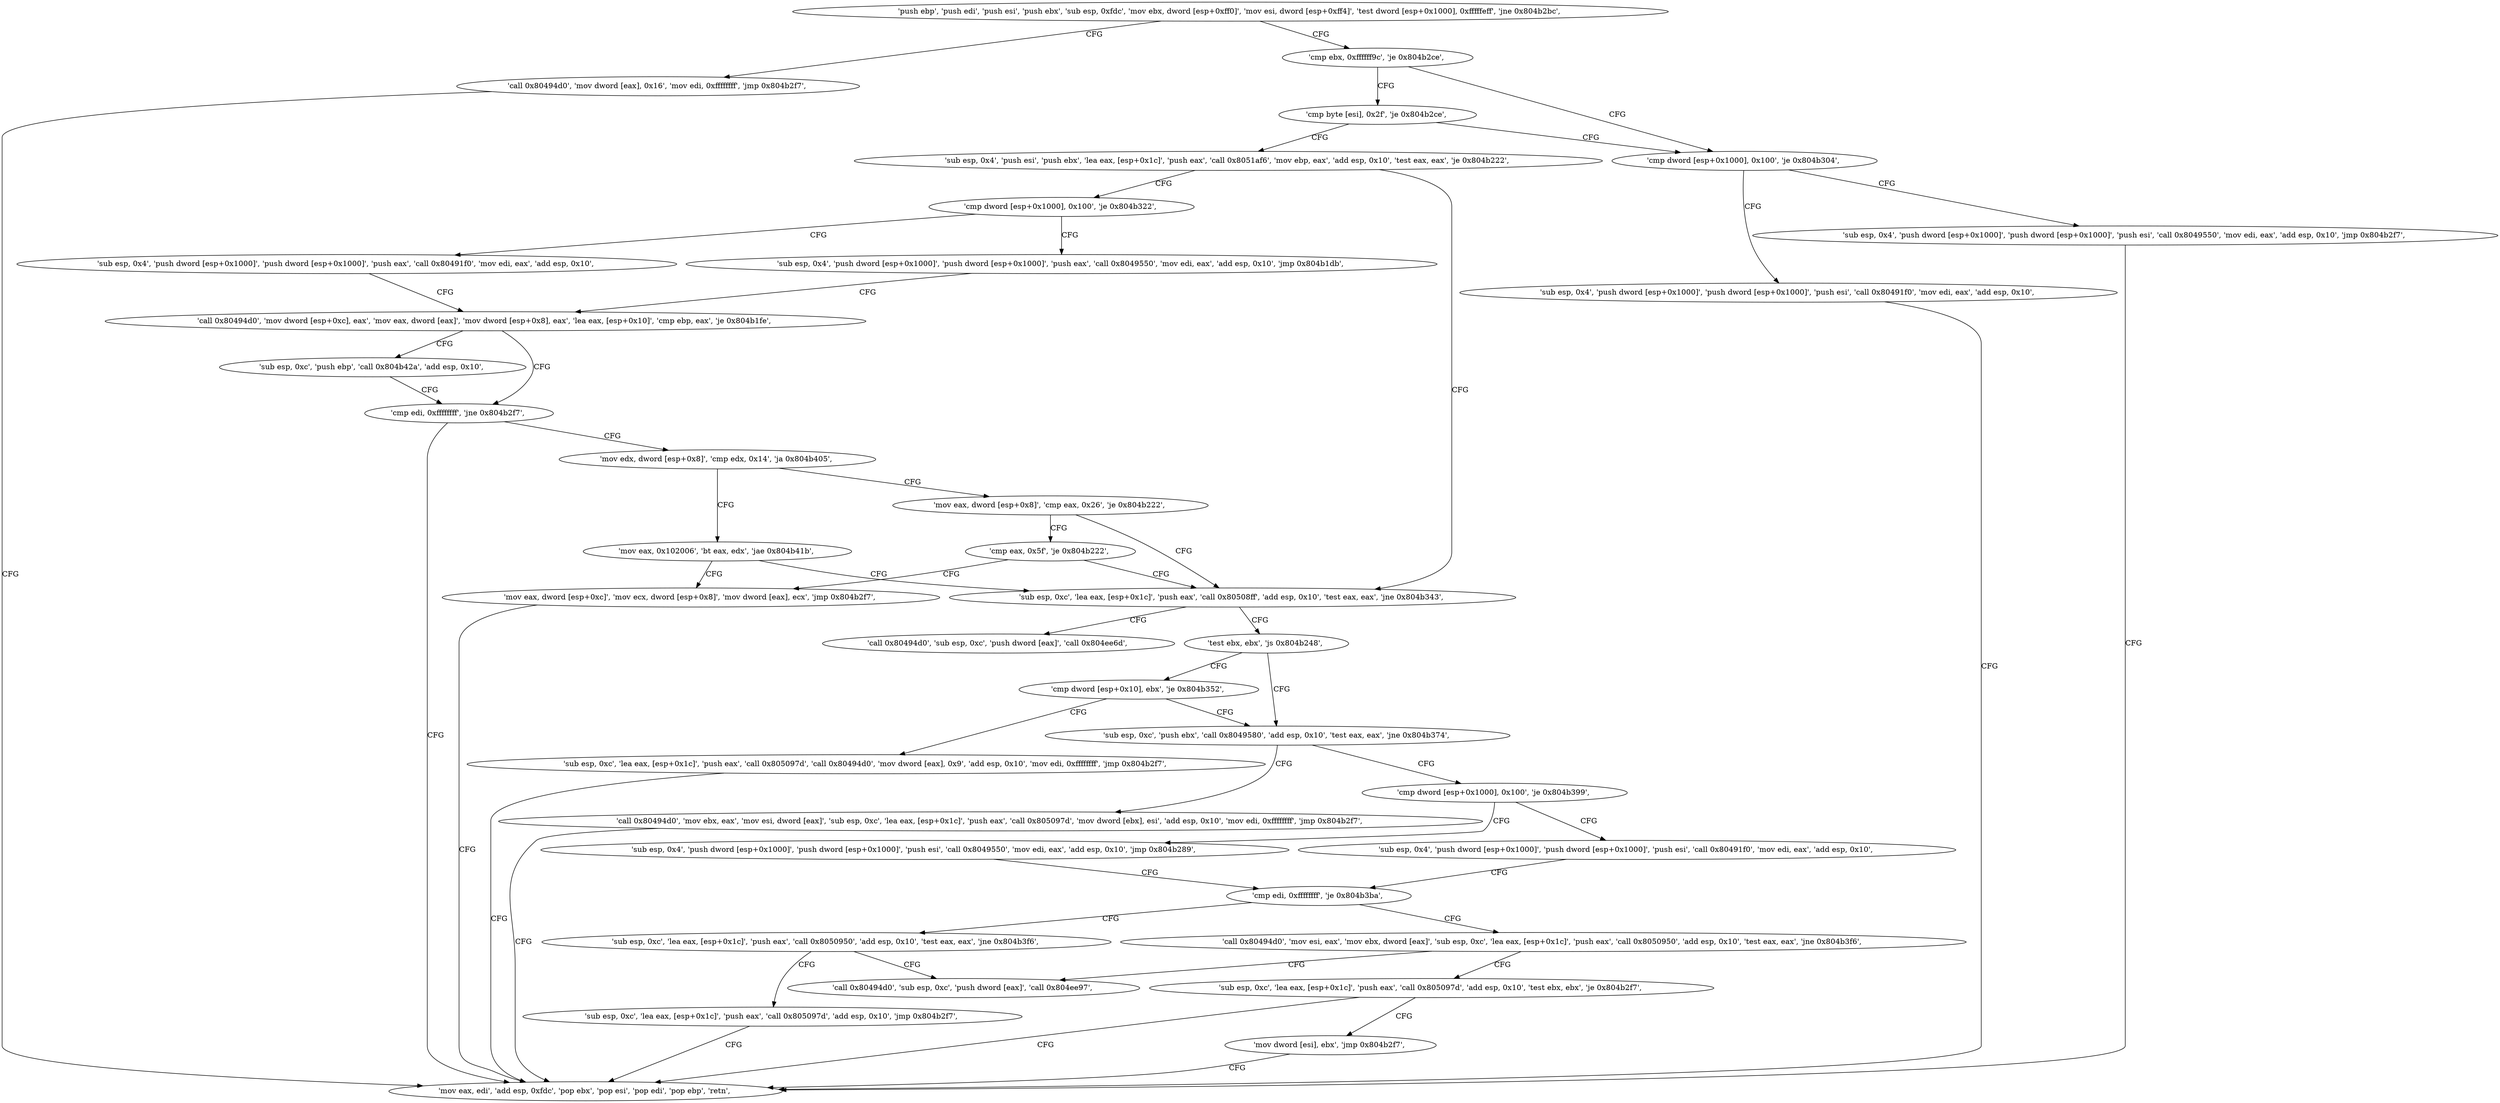 digraph "func" {
"134525275" [label = "'push ebp', 'push edi', 'push esi', 'push ebx', 'sub esp, 0xfdc', 'mov ebx, dword [esp+0xff0]', 'mov esi, dword [esp+0xff4]', 'test dword [esp+0x1000], 0xfffffeff', 'jne 0x804b2bc', " ]
"134525628" [label = "'call 0x80494d0', 'mov dword [eax], 0x16', 'mov edi, 0xffffffff', 'jmp 0x804b2f7', " ]
"134525316" [label = "'cmp ebx, 0xffffff9c', 'je 0x804b2ce', " ]
"134525687" [label = "'mov eax, edi', 'add esp, 0xfdc', 'pop ebx', 'pop esi', 'pop edi', 'pop ebp', 'retn', " ]
"134525646" [label = "'cmp dword [esp+0x1000], 0x100', 'je 0x804b304', " ]
"134525325" [label = "'cmp byte [esi], 0x2f', 'je 0x804b2ce', " ]
"134525700" [label = "'sub esp, 0x4', 'push dword [esp+0x1000]', 'push dword [esp+0x1000]', 'push esi', 'call 0x8049550', 'mov edi, eax', 'add esp, 0x10', 'jmp 0x804b2f7', " ]
"134525659" [label = "'sub esp, 0x4', 'push dword [esp+0x1000]', 'push dword [esp+0x1000]', 'push esi', 'call 0x80491f0', 'mov edi, eax', 'add esp, 0x10', " ]
"134525334" [label = "'sub esp, 0x4', 'push esi', 'push ebx', 'lea eax, [esp+0x1c]', 'push eax', 'call 0x8051af6', 'mov ebp, eax', 'add esp, 0x10', 'test eax, eax', 'je 0x804b222', " ]
"134525474" [label = "'sub esp, 0xc', 'lea eax, [esp+0x1c]', 'push eax', 'call 0x80508ff', 'add esp, 0x10', 'test eax, eax', 'jne 0x804b343', " ]
"134525358" [label = "'cmp dword [esp+0x1000], 0x100', 'je 0x804b322', " ]
"134525763" [label = "'call 0x80494d0', 'sub esp, 0xc', 'push dword [eax]', 'call 0x804ee6d', " ]
"134525498" [label = "'test ebx, ebx', 'js 0x804b248', " ]
"134525730" [label = "'sub esp, 0x4', 'push dword [esp+0x1000]', 'push dword [esp+0x1000]', 'push eax', 'call 0x8049550', 'mov edi, eax', 'add esp, 0x10', 'jmp 0x804b1db', " ]
"134525375" [label = "'sub esp, 0x4', 'push dword [esp+0x1000]', 'push dword [esp+0x1000]', 'push eax', 'call 0x80491f0', 'mov edi, eax', 'add esp, 0x10', " ]
"134525512" [label = "'sub esp, 0xc', 'push ebx', 'call 0x8049580', 'add esp, 0x10', 'test eax, eax', 'jne 0x804b374', " ]
"134525502" [label = "'cmp dword [esp+0x10], ebx', 'je 0x804b352', " ]
"134525403" [label = "'call 0x80494d0', 'mov dword [esp+0xc], eax', 'mov eax, dword [eax]', 'mov dword [esp+0x8], eax', 'lea eax, [esp+0x10]', 'cmp ebp, eax', 'je 0x804b1fe', " ]
"134525812" [label = "'call 0x80494d0', 'mov ebx, eax', 'mov esi, dword [eax]', 'sub esp, 0xc', 'lea eax, [esp+0x1c]', 'push eax', 'call 0x805097d', 'mov dword [ebx], esi', 'add esp, 0x10', 'mov edi, 0xffffffff', 'jmp 0x804b2f7', " ]
"134525532" [label = "'cmp dword [esp+0x1000], 0x100', 'je 0x804b399', " ]
"134525778" [label = "'sub esp, 0xc', 'lea eax, [esp+0x1c]', 'push eax', 'call 0x805097d', 'call 0x80494d0', 'mov dword [eax], 0x9', 'add esp, 0x10', 'mov edi, 0xffffffff', 'jmp 0x804b2f7', " ]
"134525438" [label = "'cmp edi, 0xffffffff', 'jne 0x804b2f7', " ]
"134525426" [label = "'sub esp, 0xc', 'push ebp', 'call 0x804b42a', 'add esp, 0x10', " ]
"134525447" [label = "'mov edx, dword [esp+0x8]', 'cmp edx, 0x14', 'ja 0x804b405', " ]
"134525849" [label = "'sub esp, 0x4', 'push dword [esp+0x1000]', 'push dword [esp+0x1000]', 'push esi', 'call 0x8049550', 'mov edi, eax', 'add esp, 0x10', 'jmp 0x804b289', " ]
"134525549" [label = "'sub esp, 0x4', 'push dword [esp+0x1000]', 'push dword [esp+0x1000]', 'push esi', 'call 0x80491f0', 'mov edi, eax', 'add esp, 0x10', " ]
"134525957" [label = "'mov eax, dword [esp+0x8]', 'cmp eax, 0x26', 'je 0x804b222', " ]
"134525460" [label = "'mov eax, 0x102006', 'bt eax, edx', 'jae 0x804b41b', " ]
"134525577" [label = "'cmp edi, 0xffffffff', 'je 0x804b3ba', " ]
"134525970" [label = "'cmp eax, 0x5f', 'je 0x804b222', " ]
"134525979" [label = "'mov eax, dword [esp+0xc]', 'mov ecx, dword [esp+0x8]', 'mov dword [eax], ecx', 'jmp 0x804b2f7', " ]
"134525882" [label = "'call 0x80494d0', 'mov esi, eax', 'mov ebx, dword [eax]', 'sub esp, 0xc', 'lea eax, [esp+0x1c]', 'push eax', 'call 0x8050950', 'add esp, 0x10', 'test eax, eax', 'jne 0x804b3f6', " ]
"134525586" [label = "'sub esp, 0xc', 'lea eax, [esp+0x1c]', 'push eax', 'call 0x8050950', 'add esp, 0x10', 'test eax, eax', 'jne 0x804b3f6', " ]
"134525942" [label = "'call 0x80494d0', 'sub esp, 0xc', 'push dword [eax]', 'call 0x804ee97', " ]
"134525911" [label = "'sub esp, 0xc', 'lea eax, [esp+0x1c]', 'push eax', 'call 0x805097d', 'add esp, 0x10', 'test ebx, ebx', 'je 0x804b2f7', " ]
"134525610" [label = "'sub esp, 0xc', 'lea eax, [esp+0x1c]', 'push eax', 'call 0x805097d', 'add esp, 0x10', 'jmp 0x804b2f7', " ]
"134525935" [label = "'mov dword [esi], ebx', 'jmp 0x804b2f7', " ]
"134525275" -> "134525628" [ label = "CFG" ]
"134525275" -> "134525316" [ label = "CFG" ]
"134525628" -> "134525687" [ label = "CFG" ]
"134525316" -> "134525646" [ label = "CFG" ]
"134525316" -> "134525325" [ label = "CFG" ]
"134525646" -> "134525700" [ label = "CFG" ]
"134525646" -> "134525659" [ label = "CFG" ]
"134525325" -> "134525646" [ label = "CFG" ]
"134525325" -> "134525334" [ label = "CFG" ]
"134525700" -> "134525687" [ label = "CFG" ]
"134525659" -> "134525687" [ label = "CFG" ]
"134525334" -> "134525474" [ label = "CFG" ]
"134525334" -> "134525358" [ label = "CFG" ]
"134525474" -> "134525763" [ label = "CFG" ]
"134525474" -> "134525498" [ label = "CFG" ]
"134525358" -> "134525730" [ label = "CFG" ]
"134525358" -> "134525375" [ label = "CFG" ]
"134525498" -> "134525512" [ label = "CFG" ]
"134525498" -> "134525502" [ label = "CFG" ]
"134525730" -> "134525403" [ label = "CFG" ]
"134525375" -> "134525403" [ label = "CFG" ]
"134525512" -> "134525812" [ label = "CFG" ]
"134525512" -> "134525532" [ label = "CFG" ]
"134525502" -> "134525778" [ label = "CFG" ]
"134525502" -> "134525512" [ label = "CFG" ]
"134525403" -> "134525438" [ label = "CFG" ]
"134525403" -> "134525426" [ label = "CFG" ]
"134525812" -> "134525687" [ label = "CFG" ]
"134525532" -> "134525849" [ label = "CFG" ]
"134525532" -> "134525549" [ label = "CFG" ]
"134525778" -> "134525687" [ label = "CFG" ]
"134525438" -> "134525687" [ label = "CFG" ]
"134525438" -> "134525447" [ label = "CFG" ]
"134525426" -> "134525438" [ label = "CFG" ]
"134525447" -> "134525957" [ label = "CFG" ]
"134525447" -> "134525460" [ label = "CFG" ]
"134525849" -> "134525577" [ label = "CFG" ]
"134525549" -> "134525577" [ label = "CFG" ]
"134525957" -> "134525474" [ label = "CFG" ]
"134525957" -> "134525970" [ label = "CFG" ]
"134525460" -> "134525979" [ label = "CFG" ]
"134525460" -> "134525474" [ label = "CFG" ]
"134525577" -> "134525882" [ label = "CFG" ]
"134525577" -> "134525586" [ label = "CFG" ]
"134525970" -> "134525474" [ label = "CFG" ]
"134525970" -> "134525979" [ label = "CFG" ]
"134525979" -> "134525687" [ label = "CFG" ]
"134525882" -> "134525942" [ label = "CFG" ]
"134525882" -> "134525911" [ label = "CFG" ]
"134525586" -> "134525942" [ label = "CFG" ]
"134525586" -> "134525610" [ label = "CFG" ]
"134525911" -> "134525687" [ label = "CFG" ]
"134525911" -> "134525935" [ label = "CFG" ]
"134525610" -> "134525687" [ label = "CFG" ]
"134525935" -> "134525687" [ label = "CFG" ]
}
